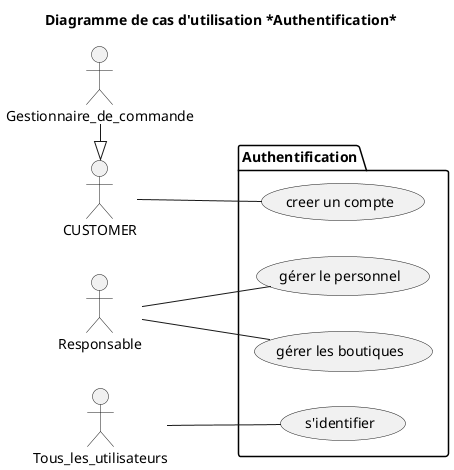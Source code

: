 @startuml 03_authentification
title Diagramme de cas d'utilisation *Authentification*

actor Gestionnaire_de_commande as GESTCMD
' actor Client as CUSTOMER
' actor Gestionnaire_de_stock as GESTSTOCK
' actor Pizzaiolo as PZLO
actor Responsable as BOSS
' actor Banque <<system>> as BANK

package Authentification{
    left to right direction
    (creer un compte) as REGISTER
    (gérer le personnel) as MANAGE_EMPL
    (s'identifier) as LOGIN
    (gérer les boutiques) as STORE
}
CUSTOMER -- REGISTER
GESTCMD -|> CUSTOMER
BOSS -- MANAGE_EMPL
BOSS -- STORE
Tous_les_utilisateurs -- LOGIN

@enduml


